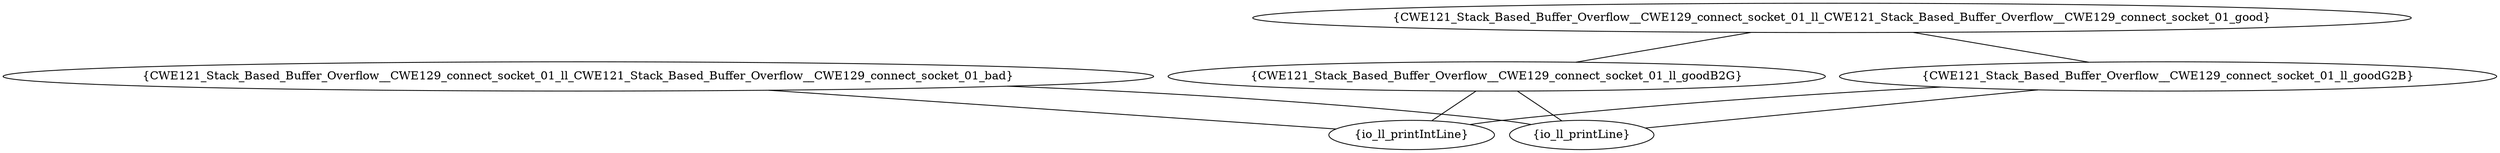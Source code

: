 graph "cg graph" {
CWE121_Stack_Based_Buffer_Overflow__CWE129_connect_socket_01_ll_CWE121_Stack_Based_Buffer_Overflow__CWE129_connect_socket_01_bad [label="{CWE121_Stack_Based_Buffer_Overflow__CWE129_connect_socket_01_ll_CWE121_Stack_Based_Buffer_Overflow__CWE129_connect_socket_01_bad}"];
io_ll_printIntLine [label="{io_ll_printIntLine}"];
io_ll_printLine [label="{io_ll_printLine}"];
CWE121_Stack_Based_Buffer_Overflow__CWE129_connect_socket_01_ll_CWE121_Stack_Based_Buffer_Overflow__CWE129_connect_socket_01_good [label="{CWE121_Stack_Based_Buffer_Overflow__CWE129_connect_socket_01_ll_CWE121_Stack_Based_Buffer_Overflow__CWE129_connect_socket_01_good}"];
CWE121_Stack_Based_Buffer_Overflow__CWE129_connect_socket_01_ll_goodG2B [label="{CWE121_Stack_Based_Buffer_Overflow__CWE129_connect_socket_01_ll_goodG2B}"];
CWE121_Stack_Based_Buffer_Overflow__CWE129_connect_socket_01_ll_goodB2G [label="{CWE121_Stack_Based_Buffer_Overflow__CWE129_connect_socket_01_ll_goodB2G}"];
CWE121_Stack_Based_Buffer_Overflow__CWE129_connect_socket_01_ll_CWE121_Stack_Based_Buffer_Overflow__CWE129_connect_socket_01_bad -- io_ll_printIntLine;
CWE121_Stack_Based_Buffer_Overflow__CWE129_connect_socket_01_ll_CWE121_Stack_Based_Buffer_Overflow__CWE129_connect_socket_01_bad -- io_ll_printLine;
CWE121_Stack_Based_Buffer_Overflow__CWE129_connect_socket_01_ll_CWE121_Stack_Based_Buffer_Overflow__CWE129_connect_socket_01_good -- CWE121_Stack_Based_Buffer_Overflow__CWE129_connect_socket_01_ll_goodG2B;
CWE121_Stack_Based_Buffer_Overflow__CWE129_connect_socket_01_ll_CWE121_Stack_Based_Buffer_Overflow__CWE129_connect_socket_01_good -- CWE121_Stack_Based_Buffer_Overflow__CWE129_connect_socket_01_ll_goodB2G;
CWE121_Stack_Based_Buffer_Overflow__CWE129_connect_socket_01_ll_goodG2B -- io_ll_printIntLine;
CWE121_Stack_Based_Buffer_Overflow__CWE129_connect_socket_01_ll_goodG2B -- io_ll_printLine;
CWE121_Stack_Based_Buffer_Overflow__CWE129_connect_socket_01_ll_goodB2G -- io_ll_printIntLine;
CWE121_Stack_Based_Buffer_Overflow__CWE129_connect_socket_01_ll_goodB2G -- io_ll_printLine;
}
